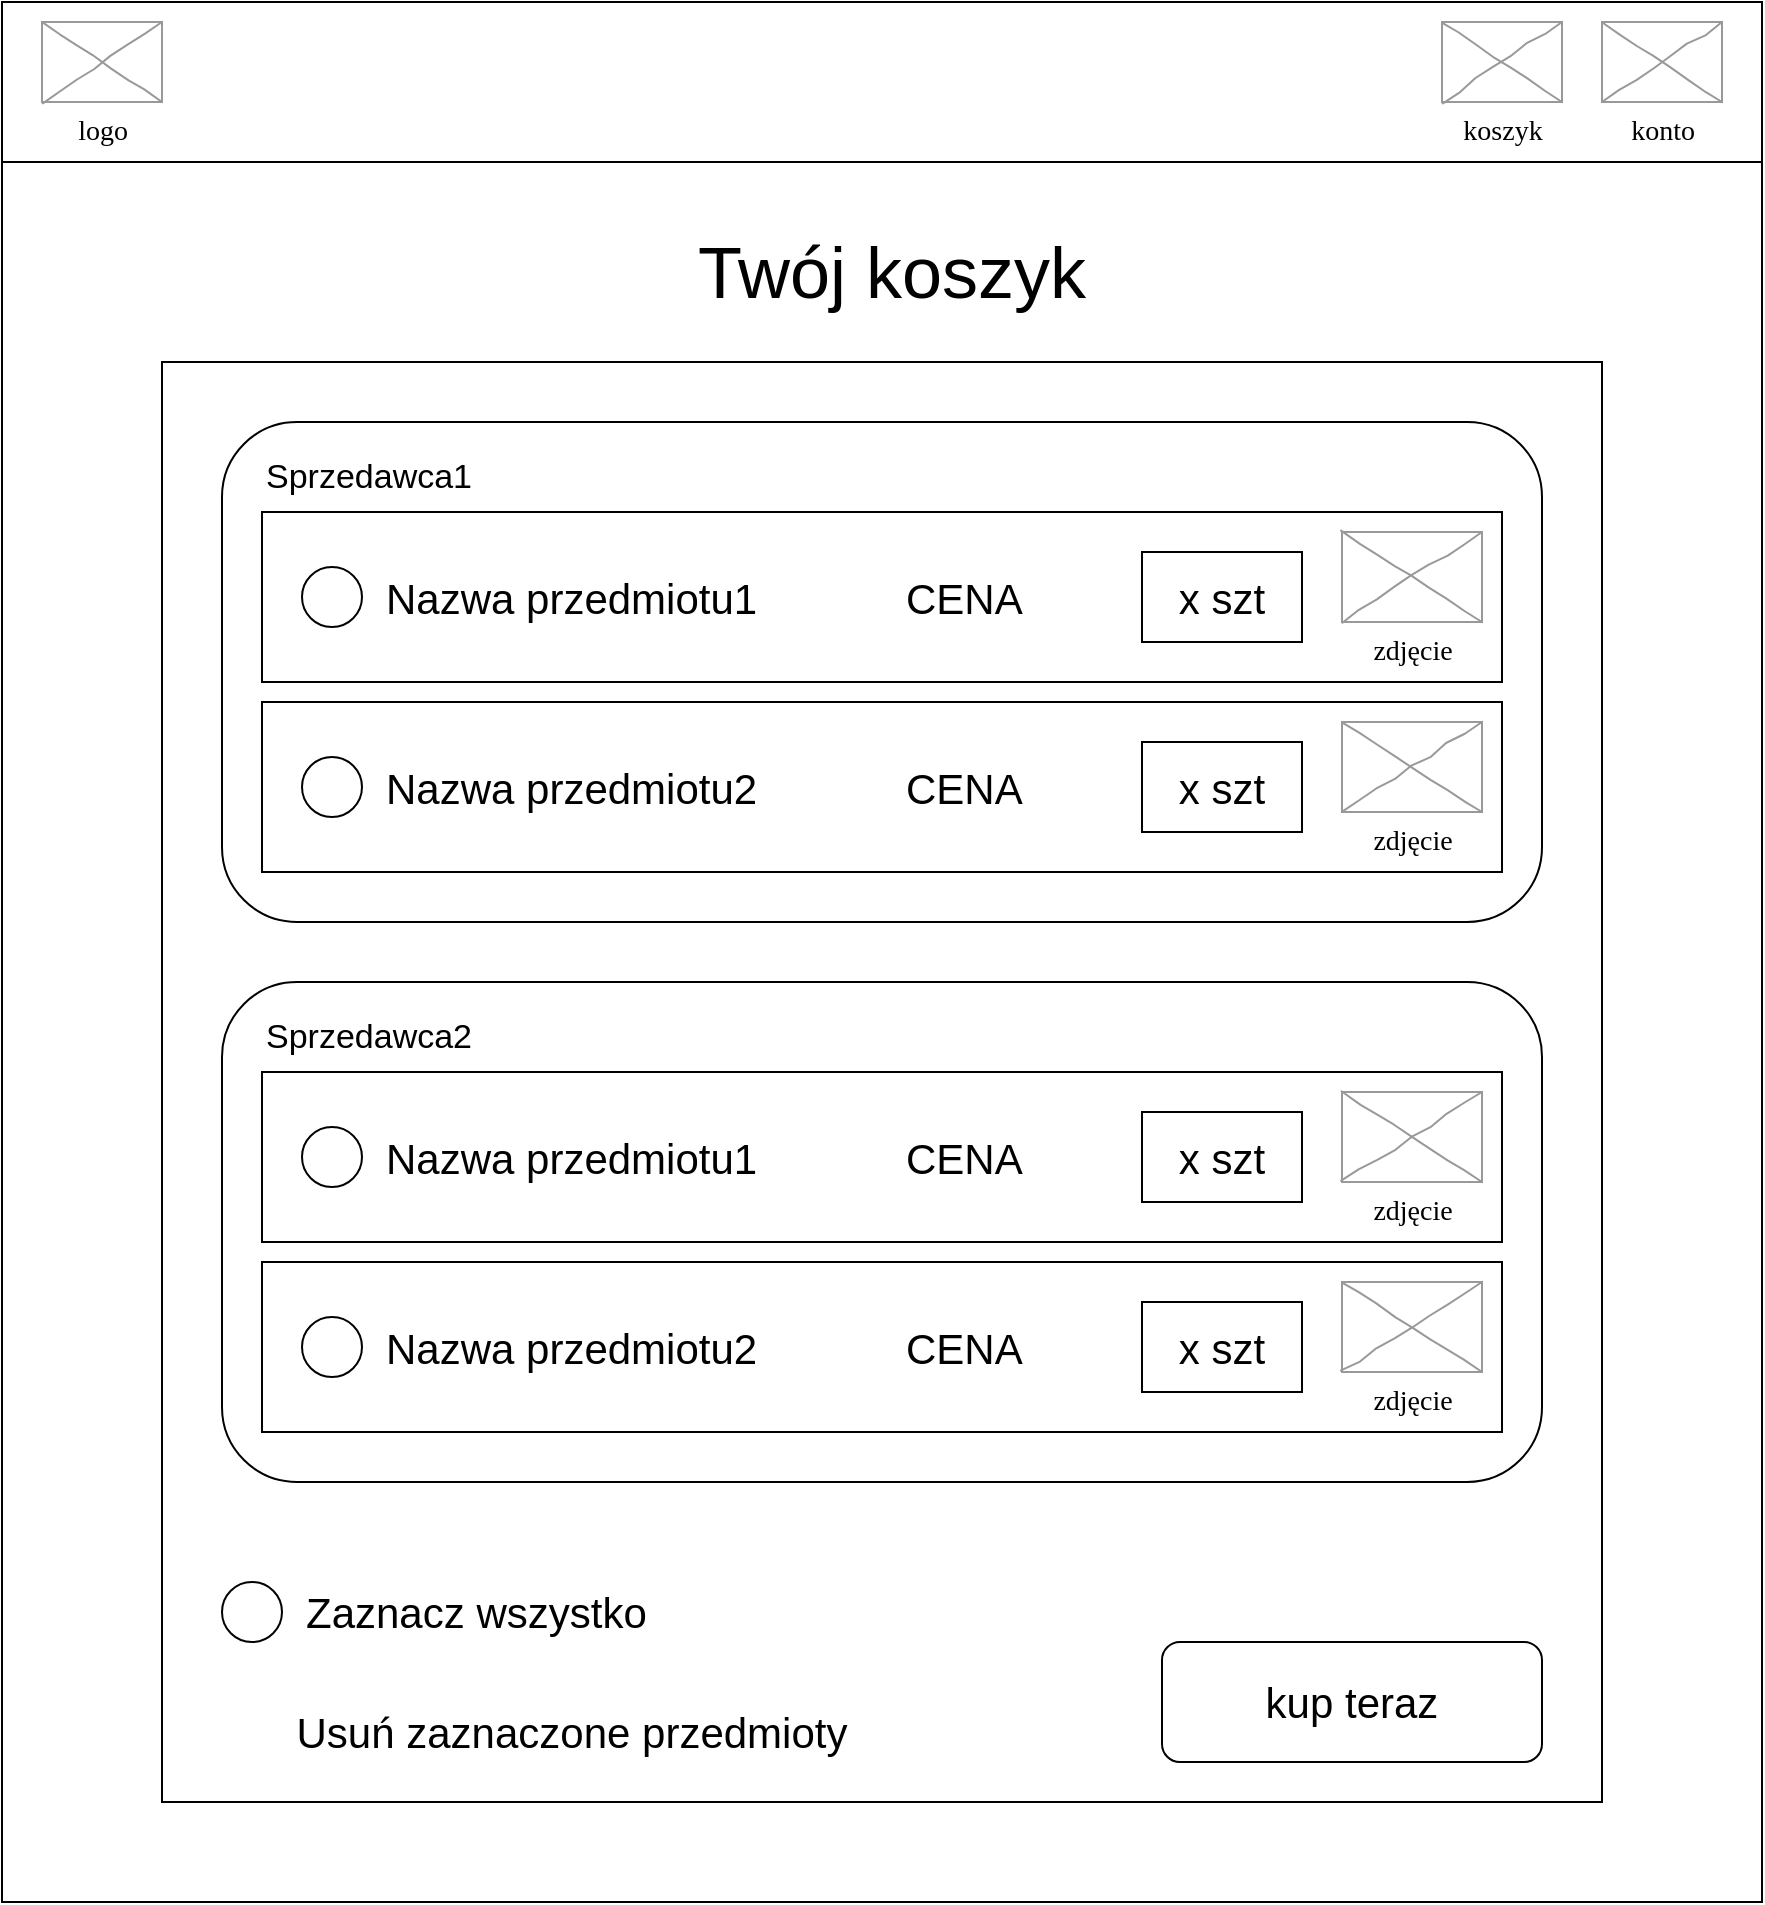 <mxfile version="20.2.2" type="device"><diagram id="jx7sE6LW5PCB8OIajEcB" name="Strona-1"><mxGraphModel dx="2031" dy="1007" grid="1" gridSize="10" guides="1" tooltips="1" connect="1" arrows="1" fold="1" page="1" pageScale="1" pageWidth="827" pageHeight="1169" math="0" shadow="0"><root><mxCell id="0"/><mxCell id="1" parent="0"/><mxCell id="EHR5IfnHo4CAsOPsefwS-40" value="" style="rounded=0;whiteSpace=wrap;html=1;fontSize=21;fillColor=none;" vertex="1" parent="1"><mxGeometry x="160" y="180" width="880" height="870" as="geometry"/></mxCell><mxCell id="EHR5IfnHo4CAsOPsefwS-1" value="" style="rounded=0;whiteSpace=wrap;html=1;" vertex="1" parent="1"><mxGeometry x="160" y="100" width="880" height="80" as="geometry"/></mxCell><mxCell id="EHR5IfnHo4CAsOPsefwS-2" value="logo" style="verticalLabelPosition=bottom;shadow=0;dashed=0;align=center;html=1;verticalAlign=top;strokeWidth=1;shape=mxgraph.mockup.graphics.simpleIcon;strokeColor=#999999;rounded=0;labelBackgroundColor=none;fontFamily=Verdana;fontSize=14;fontColor=#000000;comic=1;" vertex="1" parent="1"><mxGeometry x="180" y="110" width="60" height="40" as="geometry"/></mxCell><mxCell id="EHR5IfnHo4CAsOPsefwS-3" value="konto" style="verticalLabelPosition=bottom;shadow=0;dashed=0;align=center;html=1;verticalAlign=top;strokeWidth=1;shape=mxgraph.mockup.graphics.simpleIcon;strokeColor=#999999;rounded=0;labelBackgroundColor=none;fontFamily=Verdana;fontSize=14;fontColor=#000000;comic=1;" vertex="1" parent="1"><mxGeometry x="960" y="110" width="60" height="40" as="geometry"/></mxCell><mxCell id="EHR5IfnHo4CAsOPsefwS-4" value="koszyk" style="verticalLabelPosition=bottom;shadow=0;dashed=0;align=center;html=1;verticalAlign=top;strokeWidth=1;shape=mxgraph.mockup.graphics.simpleIcon;strokeColor=#999999;rounded=0;labelBackgroundColor=none;fontFamily=Verdana;fontSize=14;fontColor=#000000;comic=1;" vertex="1" parent="1"><mxGeometry x="880" y="110" width="60" height="40" as="geometry"/></mxCell><mxCell id="EHR5IfnHo4CAsOPsefwS-5" value="" style="rounded=0;whiteSpace=wrap;html=1;" vertex="1" parent="1"><mxGeometry x="240" y="280" width="720" height="720" as="geometry"/></mxCell><mxCell id="EHR5IfnHo4CAsOPsefwS-6" value="" style="rounded=1;whiteSpace=wrap;html=1;" vertex="1" parent="1"><mxGeometry x="270" y="310" width="660" height="250" as="geometry"/></mxCell><mxCell id="EHR5IfnHo4CAsOPsefwS-7" value="&lt;font style=&quot;font-size: 17px;&quot;&gt;Sprzedawca1&lt;/font&gt;" style="text;html=1;strokeColor=none;fillColor=none;align=left;verticalAlign=bottom;whiteSpace=wrap;rounded=0;" vertex="1" parent="1"><mxGeometry x="290" y="320" width="130" height="30" as="geometry"/></mxCell><mxCell id="EHR5IfnHo4CAsOPsefwS-8" value="" style="rounded=0;whiteSpace=wrap;html=1;fontSize=17;align=left;" vertex="1" parent="1"><mxGeometry x="290" y="355" width="620" height="85" as="geometry"/></mxCell><mxCell id="EHR5IfnHo4CAsOPsefwS-10" value="zdjęcie" style="verticalLabelPosition=bottom;shadow=0;dashed=0;align=center;html=1;verticalAlign=top;strokeWidth=1;shape=mxgraph.mockup.graphics.simpleIcon;strokeColor=#999999;rounded=0;labelBackgroundColor=none;fontFamily=Verdana;fontSize=14;fontColor=#000000;comic=1;" vertex="1" parent="1"><mxGeometry x="830" y="365" width="70" height="45" as="geometry"/></mxCell><mxCell id="EHR5IfnHo4CAsOPsefwS-11" value="&lt;font style=&quot;font-size: 21px;&quot;&gt;Nazwa przedmiotu1&lt;/font&gt;" style="text;html=1;strokeColor=none;fillColor=none;align=left;verticalAlign=middle;whiteSpace=wrap;rounded=0;fontSize=17;" vertex="1" parent="1"><mxGeometry x="350" y="382.5" width="330" height="30" as="geometry"/></mxCell><mxCell id="EHR5IfnHo4CAsOPsefwS-12" value="" style="rounded=0;whiteSpace=wrap;html=1;fontSize=17;align=left;" vertex="1" parent="1"><mxGeometry x="290" y="450" width="620" height="85" as="geometry"/></mxCell><mxCell id="EHR5IfnHo4CAsOPsefwS-13" value="zdjęcie" style="verticalLabelPosition=bottom;shadow=0;dashed=0;align=center;html=1;verticalAlign=top;strokeWidth=1;shape=mxgraph.mockup.graphics.simpleIcon;strokeColor=#999999;rounded=0;labelBackgroundColor=none;fontFamily=Verdana;fontSize=14;fontColor=#000000;comic=1;" vertex="1" parent="1"><mxGeometry x="830" y="460" width="70" height="45" as="geometry"/></mxCell><mxCell id="EHR5IfnHo4CAsOPsefwS-14" value="&lt;font style=&quot;font-size: 21px;&quot;&gt;Nazwa przedmiotu2&lt;/font&gt;" style="text;html=1;strokeColor=none;fillColor=none;align=left;verticalAlign=middle;whiteSpace=wrap;rounded=0;fontSize=17;" vertex="1" parent="1"><mxGeometry x="350" y="477.5" width="330" height="30" as="geometry"/></mxCell><mxCell id="EHR5IfnHo4CAsOPsefwS-15" value="" style="rounded=1;whiteSpace=wrap;html=1;" vertex="1" parent="1"><mxGeometry x="270" y="590" width="660" height="250" as="geometry"/></mxCell><mxCell id="EHR5IfnHo4CAsOPsefwS-16" value="&lt;font style=&quot;font-size: 17px;&quot;&gt;Sprzedawca2&lt;/font&gt;" style="text;html=1;strokeColor=none;fillColor=none;align=left;verticalAlign=bottom;whiteSpace=wrap;rounded=0;" vertex="1" parent="1"><mxGeometry x="290" y="600" width="130" height="30" as="geometry"/></mxCell><mxCell id="EHR5IfnHo4CAsOPsefwS-17" value="" style="rounded=0;whiteSpace=wrap;html=1;fontSize=17;align=left;" vertex="1" parent="1"><mxGeometry x="290" y="635" width="620" height="85" as="geometry"/></mxCell><mxCell id="EHR5IfnHo4CAsOPsefwS-18" value="zdjęcie" style="verticalLabelPosition=bottom;shadow=0;dashed=0;align=center;html=1;verticalAlign=top;strokeWidth=1;shape=mxgraph.mockup.graphics.simpleIcon;strokeColor=#999999;rounded=0;labelBackgroundColor=none;fontFamily=Verdana;fontSize=14;fontColor=#000000;comic=1;" vertex="1" parent="1"><mxGeometry x="830" y="645" width="70" height="45" as="geometry"/></mxCell><mxCell id="EHR5IfnHo4CAsOPsefwS-19" value="&lt;font style=&quot;font-size: 21px;&quot;&gt;Nazwa przedmiotu1&lt;/font&gt;" style="text;html=1;strokeColor=none;fillColor=none;align=left;verticalAlign=middle;whiteSpace=wrap;rounded=0;fontSize=17;" vertex="1" parent="1"><mxGeometry x="350" y="662.5" width="210" height="30" as="geometry"/></mxCell><mxCell id="EHR5IfnHo4CAsOPsefwS-20" value="" style="rounded=0;whiteSpace=wrap;html=1;fontSize=17;align=left;" vertex="1" parent="1"><mxGeometry x="290" y="730" width="620" height="85" as="geometry"/></mxCell><mxCell id="EHR5IfnHo4CAsOPsefwS-21" value="zdjęcie" style="verticalLabelPosition=bottom;shadow=0;dashed=0;align=center;html=1;verticalAlign=top;strokeWidth=1;shape=mxgraph.mockup.graphics.simpleIcon;strokeColor=#999999;rounded=0;labelBackgroundColor=none;fontFamily=Verdana;fontSize=14;fontColor=#000000;comic=1;" vertex="1" parent="1"><mxGeometry x="830" y="740" width="70" height="45" as="geometry"/></mxCell><mxCell id="EHR5IfnHo4CAsOPsefwS-22" value="&lt;font style=&quot;font-size: 21px;&quot;&gt;Nazwa przedmiotu2&lt;/font&gt;" style="text;html=1;strokeColor=none;fillColor=none;align=left;verticalAlign=middle;whiteSpace=wrap;rounded=0;fontSize=17;" vertex="1" parent="1"><mxGeometry x="350" y="757.5" width="330" height="30" as="geometry"/></mxCell><mxCell id="EHR5IfnHo4CAsOPsefwS-23" value="" style="ellipse;whiteSpace=wrap;html=1;aspect=fixed;fontSize=21;" vertex="1" parent="1"><mxGeometry x="310" y="382.5" width="30" height="30" as="geometry"/></mxCell><mxCell id="EHR5IfnHo4CAsOPsefwS-24" value="" style="ellipse;whiteSpace=wrap;html=1;aspect=fixed;fontSize=21;" vertex="1" parent="1"><mxGeometry x="310" y="477.5" width="30" height="30" as="geometry"/></mxCell><mxCell id="EHR5IfnHo4CAsOPsefwS-25" value="" style="ellipse;whiteSpace=wrap;html=1;aspect=fixed;fontSize=21;" vertex="1" parent="1"><mxGeometry x="310" y="662.5" width="30" height="30" as="geometry"/></mxCell><mxCell id="EHR5IfnHo4CAsOPsefwS-26" value="" style="ellipse;whiteSpace=wrap;html=1;aspect=fixed;fontSize=21;" vertex="1" parent="1"><mxGeometry x="310" y="757.5" width="30" height="30" as="geometry"/></mxCell><mxCell id="EHR5IfnHo4CAsOPsefwS-27" value="" style="shape=image;html=1;verticalAlign=top;verticalLabelPosition=bottom;labelBackgroundColor=#ffffff;imageAspect=0;aspect=fixed;image=https://cdn4.iconfinder.com/data/icons/ionicons/512/icon-ios7-trash-outline-128.png;fontSize=21;" vertex="1" parent="1"><mxGeometry x="260" y="940" width="50" height="50" as="geometry"/></mxCell><mxCell id="EHR5IfnHo4CAsOPsefwS-28" value="Usuń zaznaczone przedmioty" style="text;html=1;strokeColor=none;fillColor=none;align=center;verticalAlign=middle;whiteSpace=wrap;rounded=0;fontSize=21;" vertex="1" parent="1"><mxGeometry x="260" y="950" width="370" height="30" as="geometry"/></mxCell><mxCell id="EHR5IfnHo4CAsOPsefwS-30" value="x szt" style="rounded=0;whiteSpace=wrap;html=1;fontSize=21;" vertex="1" parent="1"><mxGeometry x="730" y="655" width="80" height="45" as="geometry"/></mxCell><mxCell id="EHR5IfnHo4CAsOPsefwS-31" value="x szt" style="rounded=0;whiteSpace=wrap;html=1;fontSize=21;" vertex="1" parent="1"><mxGeometry x="730" y="750" width="80" height="45" as="geometry"/></mxCell><mxCell id="EHR5IfnHo4CAsOPsefwS-32" value="&lt;font style=&quot;font-size: 21px;&quot;&gt;CENA&lt;/font&gt;" style="text;html=1;strokeColor=none;fillColor=none;align=left;verticalAlign=middle;whiteSpace=wrap;rounded=0;fontSize=17;" vertex="1" parent="1"><mxGeometry x="610" y="662.5" width="210" height="30" as="geometry"/></mxCell><mxCell id="EHR5IfnHo4CAsOPsefwS-33" value="&lt;font style=&quot;font-size: 21px;&quot;&gt;CENA&lt;/font&gt;" style="text;html=1;strokeColor=none;fillColor=none;align=left;verticalAlign=middle;whiteSpace=wrap;rounded=0;fontSize=17;" vertex="1" parent="1"><mxGeometry x="610" y="757.5" width="100" height="30" as="geometry"/></mxCell><mxCell id="EHR5IfnHo4CAsOPsefwS-34" value="x szt" style="rounded=0;whiteSpace=wrap;html=1;fontSize=21;" vertex="1" parent="1"><mxGeometry x="730" y="470" width="80" height="45" as="geometry"/></mxCell><mxCell id="EHR5IfnHo4CAsOPsefwS-35" value="&lt;font style=&quot;font-size: 21px;&quot;&gt;CENA&lt;/font&gt;" style="text;html=1;strokeColor=none;fillColor=none;align=left;verticalAlign=middle;whiteSpace=wrap;rounded=0;fontSize=17;" vertex="1" parent="1"><mxGeometry x="610" y="477.5" width="100" height="30" as="geometry"/></mxCell><mxCell id="EHR5IfnHo4CAsOPsefwS-37" value="x szt" style="rounded=0;whiteSpace=wrap;html=1;fontSize=21;" vertex="1" parent="1"><mxGeometry x="730" y="375" width="80" height="45" as="geometry"/></mxCell><mxCell id="EHR5IfnHo4CAsOPsefwS-38" value="&lt;font style=&quot;font-size: 21px;&quot;&gt;CENA&lt;/font&gt;" style="text;html=1;strokeColor=none;fillColor=none;align=left;verticalAlign=middle;whiteSpace=wrap;rounded=0;fontSize=17;" vertex="1" parent="1"><mxGeometry x="610" y="382.5" width="100" height="30" as="geometry"/></mxCell><mxCell id="EHR5IfnHo4CAsOPsefwS-39" value="kup teraz" style="rounded=1;whiteSpace=wrap;html=1;fontSize=21;" vertex="1" parent="1"><mxGeometry x="740" y="920" width="190" height="60" as="geometry"/></mxCell><mxCell id="EHR5IfnHo4CAsOPsefwS-41" value="&lt;font style=&quot;font-size: 36px;&quot;&gt;Twój koszyk&lt;/font&gt;" style="text;html=1;strokeColor=none;fillColor=none;align=center;verticalAlign=middle;whiteSpace=wrap;rounded=0;" vertex="1" parent="1"><mxGeometry x="460" y="220" width="290" height="30" as="geometry"/></mxCell><mxCell id="EHR5IfnHo4CAsOPsefwS-81" value="" style="ellipse;whiteSpace=wrap;html=1;aspect=fixed;fontSize=21;" vertex="1" parent="1"><mxGeometry x="270" y="890" width="30" height="30" as="geometry"/></mxCell><mxCell id="EHR5IfnHo4CAsOPsefwS-84" value="Zaznacz wszystko" style="text;html=1;strokeColor=none;fillColor=none;align=left;verticalAlign=middle;whiteSpace=wrap;rounded=0;fontSize=21;" vertex="1" parent="1"><mxGeometry x="310" y="890" width="370" height="30" as="geometry"/></mxCell></root></mxGraphModel></diagram></mxfile>